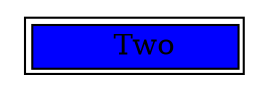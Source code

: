 graph {
  node [shape=plaintext]
  n1[label=<<table>
    <tr>
      <td bgcolor="blue">
        Two
      </td>
    </tr>
  </table>>]
}
